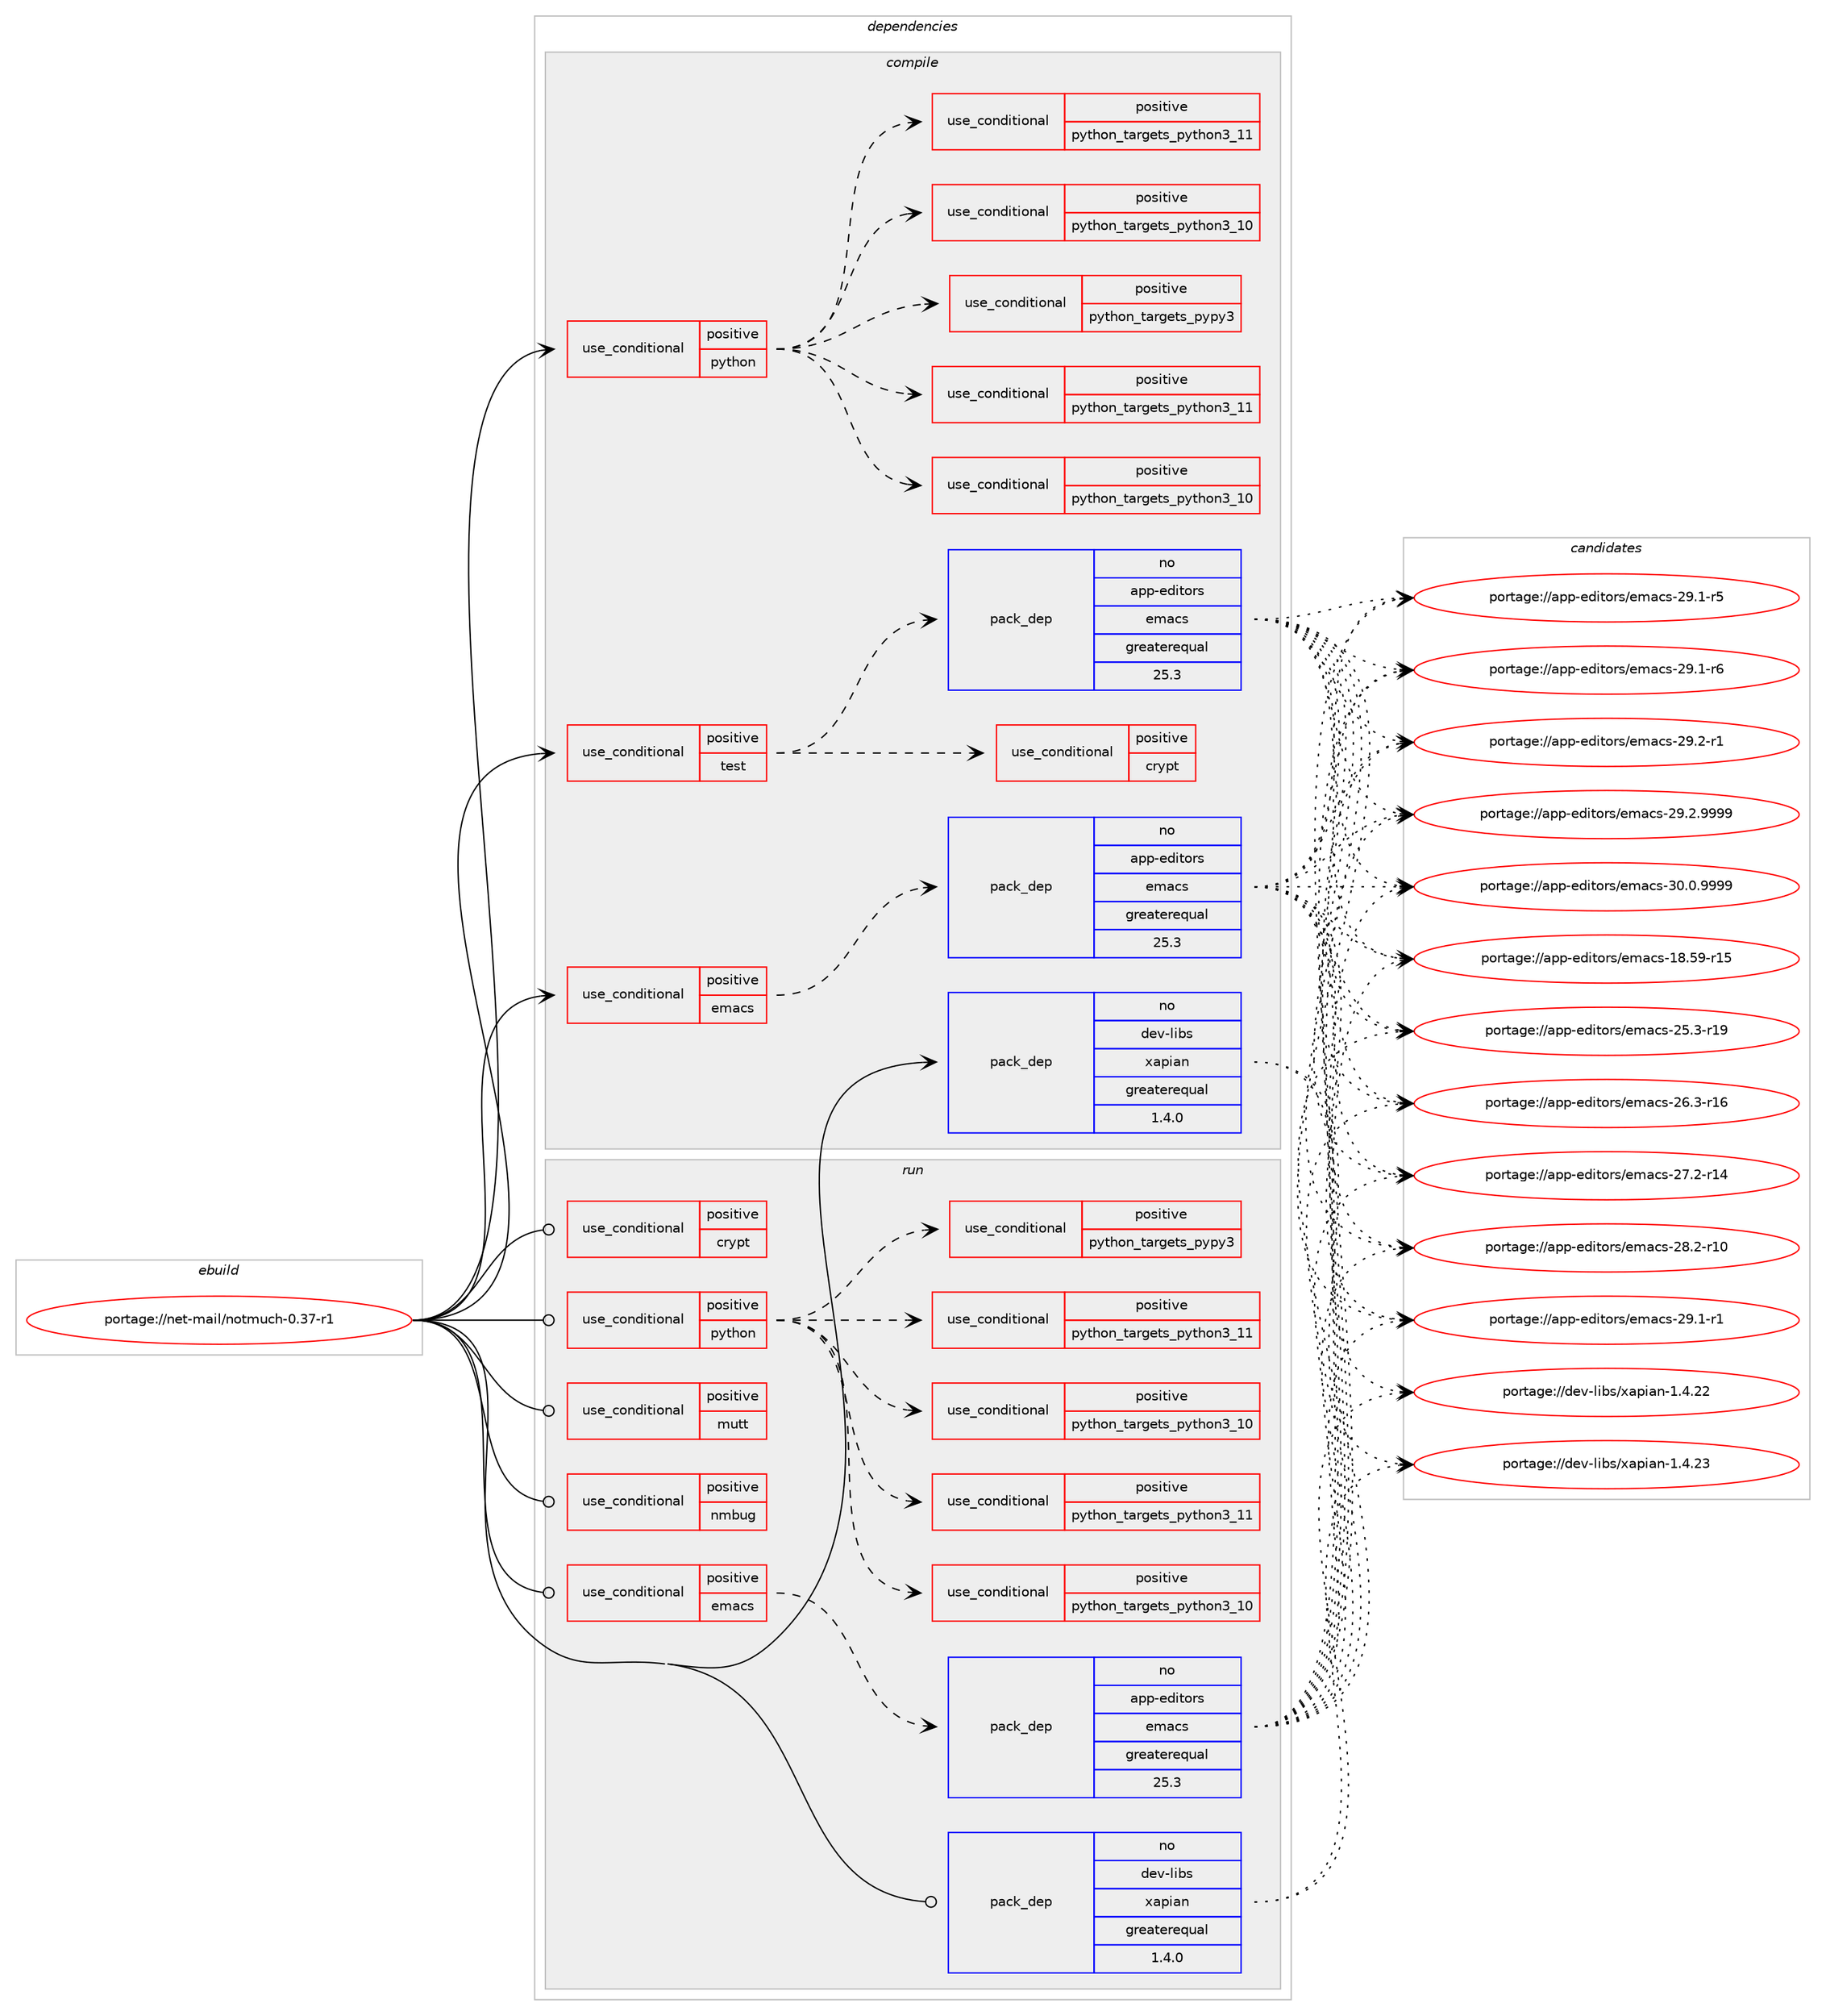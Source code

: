 digraph prolog {

# *************
# Graph options
# *************

newrank=true;
concentrate=true;
compound=true;
graph [rankdir=LR,fontname=Helvetica,fontsize=10,ranksep=1.5];#, ranksep=2.5, nodesep=0.2];
edge  [arrowhead=vee];
node  [fontname=Helvetica,fontsize=10];

# **********
# The ebuild
# **********

subgraph cluster_leftcol {
color=gray;
rank=same;
label=<<i>ebuild</i>>;
id [label="portage://net-mail/notmuch-0.37-r1", color=red, width=4, href="../net-mail/notmuch-0.37-r1.svg"];
}

# ****************
# The dependencies
# ****************

subgraph cluster_midcol {
color=gray;
label=<<i>dependencies</i>>;
subgraph cluster_compile {
fillcolor="#eeeeee";
style=filled;
label=<<i>compile</i>>;
subgraph cond4083 {
dependency6642 [label=<<TABLE BORDER="0" CELLBORDER="1" CELLSPACING="0" CELLPADDING="4"><TR><TD ROWSPAN="3" CELLPADDING="10">use_conditional</TD></TR><TR><TD>positive</TD></TR><TR><TD>emacs</TD></TR></TABLE>>, shape=none, color=red];
subgraph pack2493 {
dependency6643 [label=<<TABLE BORDER="0" CELLBORDER="1" CELLSPACING="0" CELLPADDING="4" WIDTH="220"><TR><TD ROWSPAN="6" CELLPADDING="30">pack_dep</TD></TR><TR><TD WIDTH="110">no</TD></TR><TR><TD>app-editors</TD></TR><TR><TD>emacs</TD></TR><TR><TD>greaterequal</TD></TR><TR><TD>25.3</TD></TR></TABLE>>, shape=none, color=blue];
}
dependency6642:e -> dependency6643:w [weight=20,style="dashed",arrowhead="vee"];
}
id:e -> dependency6642:w [weight=20,style="solid",arrowhead="vee"];
subgraph cond4084 {
dependency6644 [label=<<TABLE BORDER="0" CELLBORDER="1" CELLSPACING="0" CELLPADDING="4"><TR><TD ROWSPAN="3" CELLPADDING="10">use_conditional</TD></TR><TR><TD>positive</TD></TR><TR><TD>python</TD></TR></TABLE>>, shape=none, color=red];
subgraph cond4085 {
dependency6645 [label=<<TABLE BORDER="0" CELLBORDER="1" CELLSPACING="0" CELLPADDING="4"><TR><TD ROWSPAN="3" CELLPADDING="10">use_conditional</TD></TR><TR><TD>positive</TD></TR><TR><TD>python_targets_pypy3</TD></TR></TABLE>>, shape=none, color=red];
# *** BEGIN UNKNOWN DEPENDENCY TYPE (TODO) ***
# dependency6645 -> package_dependency(portage://net-mail/notmuch-0.37-r1,install,no,dev-python,pypy3,none,[,,],any_same_slot,[])
# *** END UNKNOWN DEPENDENCY TYPE (TODO) ***

}
dependency6644:e -> dependency6645:w [weight=20,style="dashed",arrowhead="vee"];
subgraph cond4086 {
dependency6646 [label=<<TABLE BORDER="0" CELLBORDER="1" CELLSPACING="0" CELLPADDING="4"><TR><TD ROWSPAN="3" CELLPADDING="10">use_conditional</TD></TR><TR><TD>positive</TD></TR><TR><TD>python_targets_python3_10</TD></TR></TABLE>>, shape=none, color=red];
# *** BEGIN UNKNOWN DEPENDENCY TYPE (TODO) ***
# dependency6646 -> package_dependency(portage://net-mail/notmuch-0.37-r1,install,no,dev-lang,python,none,[,,],[slot(3.10)],[])
# *** END UNKNOWN DEPENDENCY TYPE (TODO) ***

}
dependency6644:e -> dependency6646:w [weight=20,style="dashed",arrowhead="vee"];
subgraph cond4087 {
dependency6647 [label=<<TABLE BORDER="0" CELLBORDER="1" CELLSPACING="0" CELLPADDING="4"><TR><TD ROWSPAN="3" CELLPADDING="10">use_conditional</TD></TR><TR><TD>positive</TD></TR><TR><TD>python_targets_python3_11</TD></TR></TABLE>>, shape=none, color=red];
# *** BEGIN UNKNOWN DEPENDENCY TYPE (TODO) ***
# dependency6647 -> package_dependency(portage://net-mail/notmuch-0.37-r1,install,no,dev-lang,python,none,[,,],[slot(3.11)],[])
# *** END UNKNOWN DEPENDENCY TYPE (TODO) ***

}
dependency6644:e -> dependency6647:w [weight=20,style="dashed",arrowhead="vee"];
subgraph cond4088 {
dependency6648 [label=<<TABLE BORDER="0" CELLBORDER="1" CELLSPACING="0" CELLPADDING="4"><TR><TD ROWSPAN="3" CELLPADDING="10">use_conditional</TD></TR><TR><TD>positive</TD></TR><TR><TD>python_targets_python3_10</TD></TR></TABLE>>, shape=none, color=red];
# *** BEGIN UNKNOWN DEPENDENCY TYPE (TODO) ***
# dependency6648 -> package_dependency(portage://net-mail/notmuch-0.37-r1,install,no,dev-python,cffi,none,[,,],[],[use(optenable(python_targets_python3_10),negative),use(optenable(python_targets_python3_11),negative)])
# *** END UNKNOWN DEPENDENCY TYPE (TODO) ***

}
dependency6644:e -> dependency6648:w [weight=20,style="dashed",arrowhead="vee"];
subgraph cond4089 {
dependency6649 [label=<<TABLE BORDER="0" CELLBORDER="1" CELLSPACING="0" CELLPADDING="4"><TR><TD ROWSPAN="3" CELLPADDING="10">use_conditional</TD></TR><TR><TD>positive</TD></TR><TR><TD>python_targets_python3_11</TD></TR></TABLE>>, shape=none, color=red];
# *** BEGIN UNKNOWN DEPENDENCY TYPE (TODO) ***
# dependency6649 -> package_dependency(portage://net-mail/notmuch-0.37-r1,install,no,dev-python,cffi,none,[,,],[],[use(optenable(python_targets_python3_10),negative),use(optenable(python_targets_python3_11),negative)])
# *** END UNKNOWN DEPENDENCY TYPE (TODO) ***

}
dependency6644:e -> dependency6649:w [weight=20,style="dashed",arrowhead="vee"];
}
id:e -> dependency6644:w [weight=20,style="solid",arrowhead="vee"];
subgraph cond4090 {
dependency6650 [label=<<TABLE BORDER="0" CELLBORDER="1" CELLSPACING="0" CELLPADDING="4"><TR><TD ROWSPAN="3" CELLPADDING="10">use_conditional</TD></TR><TR><TD>positive</TD></TR><TR><TD>test</TD></TR></TABLE>>, shape=none, color=red];
subgraph pack2494 {
dependency6651 [label=<<TABLE BORDER="0" CELLBORDER="1" CELLSPACING="0" CELLPADDING="4" WIDTH="220"><TR><TD ROWSPAN="6" CELLPADDING="30">pack_dep</TD></TR><TR><TD WIDTH="110">no</TD></TR><TR><TD>app-editors</TD></TR><TR><TD>emacs</TD></TR><TR><TD>greaterequal</TD></TR><TR><TD>25.3</TD></TR></TABLE>>, shape=none, color=blue];
}
dependency6650:e -> dependency6651:w [weight=20,style="dashed",arrowhead="vee"];
# *** BEGIN UNKNOWN DEPENDENCY TYPE (TODO) ***
# dependency6650 -> package_dependency(portage://net-mail/notmuch-0.37-r1,install,no,app-misc,dtach,none,[,,],[],[])
# *** END UNKNOWN DEPENDENCY TYPE (TODO) ***

# *** BEGIN UNKNOWN DEPENDENCY TYPE (TODO) ***
# dependency6650 -> package_dependency(portage://net-mail/notmuch-0.37-r1,install,no,dev-debug,gdb,none,[,,],[],[use(enable(python),none)])
# *** END UNKNOWN DEPENDENCY TYPE (TODO) ***

subgraph cond4091 {
dependency6652 [label=<<TABLE BORDER="0" CELLBORDER="1" CELLSPACING="0" CELLPADDING="4"><TR><TD ROWSPAN="3" CELLPADDING="10">use_conditional</TD></TR><TR><TD>positive</TD></TR><TR><TD>crypt</TD></TR></TABLE>>, shape=none, color=red];
# *** BEGIN UNKNOWN DEPENDENCY TYPE (TODO) ***
# dependency6652 -> package_dependency(portage://net-mail/notmuch-0.37-r1,install,no,app-crypt,gnupg,none,[,,],[],[])
# *** END UNKNOWN DEPENDENCY TYPE (TODO) ***

# *** BEGIN UNKNOWN DEPENDENCY TYPE (TODO) ***
# dependency6652 -> package_dependency(portage://net-mail/notmuch-0.37-r1,install,no,dev-libs,openssl,none,[,,],[],[])
# *** END UNKNOWN DEPENDENCY TYPE (TODO) ***

}
dependency6650:e -> dependency6652:w [weight=20,style="dashed",arrowhead="vee"];
}
id:e -> dependency6650:w [weight=20,style="solid",arrowhead="vee"];
# *** BEGIN UNKNOWN DEPENDENCY TYPE (TODO) ***
# id -> package_dependency(portage://net-mail/notmuch-0.37-r1,install,no,dev-libs,glib,none,[,,],[],[])
# *** END UNKNOWN DEPENDENCY TYPE (TODO) ***

# *** BEGIN UNKNOWN DEPENDENCY TYPE (TODO) ***
# id -> package_dependency(portage://net-mail/notmuch-0.37-r1,install,no,dev-libs,gmime,none,[,,],[slot(3.0)],[use(enable(crypt),none)])
# *** END UNKNOWN DEPENDENCY TYPE (TODO) ***

subgraph pack2495 {
dependency6653 [label=<<TABLE BORDER="0" CELLBORDER="1" CELLSPACING="0" CELLPADDING="4" WIDTH="220"><TR><TD ROWSPAN="6" CELLPADDING="30">pack_dep</TD></TR><TR><TD WIDTH="110">no</TD></TR><TR><TD>dev-libs</TD></TR><TR><TD>xapian</TD></TR><TR><TD>greaterequal</TD></TR><TR><TD>1.4.0</TD></TR></TABLE>>, shape=none, color=blue];
}
id:e -> dependency6653:w [weight=20,style="solid",arrowhead="vee"];
# *** BEGIN UNKNOWN DEPENDENCY TYPE (TODO) ***
# id -> package_dependency(portage://net-mail/notmuch-0.37-r1,install,no,sys-libs,talloc,none,[,,],[],[])
# *** END UNKNOWN DEPENDENCY TYPE (TODO) ***

# *** BEGIN UNKNOWN DEPENDENCY TYPE (TODO) ***
# id -> package_dependency(portage://net-mail/notmuch-0.37-r1,install,no,sys-libs,zlib,none,[,,],any_same_slot,[])
# *** END UNKNOWN DEPENDENCY TYPE (TODO) ***

}
subgraph cluster_compileandrun {
fillcolor="#eeeeee";
style=filled;
label=<<i>compile and run</i>>;
}
subgraph cluster_run {
fillcolor="#eeeeee";
style=filled;
label=<<i>run</i>>;
subgraph cond4092 {
dependency6654 [label=<<TABLE BORDER="0" CELLBORDER="1" CELLSPACING="0" CELLPADDING="4"><TR><TD ROWSPAN="3" CELLPADDING="10">use_conditional</TD></TR><TR><TD>positive</TD></TR><TR><TD>crypt</TD></TR></TABLE>>, shape=none, color=red];
# *** BEGIN UNKNOWN DEPENDENCY TYPE (TODO) ***
# dependency6654 -> package_dependency(portage://net-mail/notmuch-0.37-r1,run,no,app-crypt,gnupg,none,[,,],[],[])
# *** END UNKNOWN DEPENDENCY TYPE (TODO) ***

}
id:e -> dependency6654:w [weight=20,style="solid",arrowhead="odot"];
subgraph cond4093 {
dependency6655 [label=<<TABLE BORDER="0" CELLBORDER="1" CELLSPACING="0" CELLPADDING="4"><TR><TD ROWSPAN="3" CELLPADDING="10">use_conditional</TD></TR><TR><TD>positive</TD></TR><TR><TD>emacs</TD></TR></TABLE>>, shape=none, color=red];
subgraph pack2496 {
dependency6656 [label=<<TABLE BORDER="0" CELLBORDER="1" CELLSPACING="0" CELLPADDING="4" WIDTH="220"><TR><TD ROWSPAN="6" CELLPADDING="30">pack_dep</TD></TR><TR><TD WIDTH="110">no</TD></TR><TR><TD>app-editors</TD></TR><TR><TD>emacs</TD></TR><TR><TD>greaterequal</TD></TR><TR><TD>25.3</TD></TR></TABLE>>, shape=none, color=blue];
}
dependency6655:e -> dependency6656:w [weight=20,style="dashed",arrowhead="vee"];
}
id:e -> dependency6655:w [weight=20,style="solid",arrowhead="odot"];
subgraph cond4094 {
dependency6657 [label=<<TABLE BORDER="0" CELLBORDER="1" CELLSPACING="0" CELLPADDING="4"><TR><TD ROWSPAN="3" CELLPADDING="10">use_conditional</TD></TR><TR><TD>positive</TD></TR><TR><TD>mutt</TD></TR></TABLE>>, shape=none, color=red];
# *** BEGIN UNKNOWN DEPENDENCY TYPE (TODO) ***
# dependency6657 -> package_dependency(portage://net-mail/notmuch-0.37-r1,run,no,dev-perl,File-Which,none,[,,],[],[])
# *** END UNKNOWN DEPENDENCY TYPE (TODO) ***

# *** BEGIN UNKNOWN DEPENDENCY TYPE (TODO) ***
# dependency6657 -> package_dependency(portage://net-mail/notmuch-0.37-r1,run,no,dev-perl,Mail-Box,none,[,,],[],[])
# *** END UNKNOWN DEPENDENCY TYPE (TODO) ***

# *** BEGIN UNKNOWN DEPENDENCY TYPE (TODO) ***
# dependency6657 -> package_dependency(portage://net-mail/notmuch-0.37-r1,run,no,dev-perl,MailTools,none,[,,],[],[])
# *** END UNKNOWN DEPENDENCY TYPE (TODO) ***

# *** BEGIN UNKNOWN DEPENDENCY TYPE (TODO) ***
# dependency6657 -> package_dependency(portage://net-mail/notmuch-0.37-r1,run,no,dev-perl,String-ShellQuote,none,[,,],[],[])
# *** END UNKNOWN DEPENDENCY TYPE (TODO) ***

# *** BEGIN UNKNOWN DEPENDENCY TYPE (TODO) ***
# dependency6657 -> package_dependency(portage://net-mail/notmuch-0.37-r1,run,no,dev-perl,Term-ReadLine-Gnu,none,[,,],[],[])
# *** END UNKNOWN DEPENDENCY TYPE (TODO) ***

# *** BEGIN UNKNOWN DEPENDENCY TYPE (TODO) ***
# dependency6657 -> package_dependency(portage://net-mail/notmuch-0.37-r1,run,no,virtual,perl-Digest-SHA,none,[,,],[],[])
# *** END UNKNOWN DEPENDENCY TYPE (TODO) ***

# *** BEGIN UNKNOWN DEPENDENCY TYPE (TODO) ***
# dependency6657 -> package_dependency(portage://net-mail/notmuch-0.37-r1,run,no,virtual,perl-File-Path,none,[,,],[],[])
# *** END UNKNOWN DEPENDENCY TYPE (TODO) ***

# *** BEGIN UNKNOWN DEPENDENCY TYPE (TODO) ***
# dependency6657 -> package_dependency(portage://net-mail/notmuch-0.37-r1,run,no,virtual,perl-Getopt-Long,none,[,,],[],[])
# *** END UNKNOWN DEPENDENCY TYPE (TODO) ***

# *** BEGIN UNKNOWN DEPENDENCY TYPE (TODO) ***
# dependency6657 -> package_dependency(portage://net-mail/notmuch-0.37-r1,run,no,dev-perl,Pod-Parser,none,[,,],[],[])
# *** END UNKNOWN DEPENDENCY TYPE (TODO) ***

}
id:e -> dependency6657:w [weight=20,style="solid",arrowhead="odot"];
subgraph cond4095 {
dependency6658 [label=<<TABLE BORDER="0" CELLBORDER="1" CELLSPACING="0" CELLPADDING="4"><TR><TD ROWSPAN="3" CELLPADDING="10">use_conditional</TD></TR><TR><TD>positive</TD></TR><TR><TD>nmbug</TD></TR></TABLE>>, shape=none, color=red];
# *** BEGIN UNKNOWN DEPENDENCY TYPE (TODO) ***
# dependency6658 -> package_dependency(portage://net-mail/notmuch-0.37-r1,run,no,dev-vcs,git,none,[,,],[],[])
# *** END UNKNOWN DEPENDENCY TYPE (TODO) ***

}
id:e -> dependency6658:w [weight=20,style="solid",arrowhead="odot"];
subgraph cond4096 {
dependency6659 [label=<<TABLE BORDER="0" CELLBORDER="1" CELLSPACING="0" CELLPADDING="4"><TR><TD ROWSPAN="3" CELLPADDING="10">use_conditional</TD></TR><TR><TD>positive</TD></TR><TR><TD>python</TD></TR></TABLE>>, shape=none, color=red];
subgraph cond4097 {
dependency6660 [label=<<TABLE BORDER="0" CELLBORDER="1" CELLSPACING="0" CELLPADDING="4"><TR><TD ROWSPAN="3" CELLPADDING="10">use_conditional</TD></TR><TR><TD>positive</TD></TR><TR><TD>python_targets_pypy3</TD></TR></TABLE>>, shape=none, color=red];
# *** BEGIN UNKNOWN DEPENDENCY TYPE (TODO) ***
# dependency6660 -> package_dependency(portage://net-mail/notmuch-0.37-r1,run,no,dev-python,pypy3,none,[,,],any_same_slot,[])
# *** END UNKNOWN DEPENDENCY TYPE (TODO) ***

}
dependency6659:e -> dependency6660:w [weight=20,style="dashed",arrowhead="vee"];
subgraph cond4098 {
dependency6661 [label=<<TABLE BORDER="0" CELLBORDER="1" CELLSPACING="0" CELLPADDING="4"><TR><TD ROWSPAN="3" CELLPADDING="10">use_conditional</TD></TR><TR><TD>positive</TD></TR><TR><TD>python_targets_python3_10</TD></TR></TABLE>>, shape=none, color=red];
# *** BEGIN UNKNOWN DEPENDENCY TYPE (TODO) ***
# dependency6661 -> package_dependency(portage://net-mail/notmuch-0.37-r1,run,no,dev-lang,python,none,[,,],[slot(3.10)],[])
# *** END UNKNOWN DEPENDENCY TYPE (TODO) ***

}
dependency6659:e -> dependency6661:w [weight=20,style="dashed",arrowhead="vee"];
subgraph cond4099 {
dependency6662 [label=<<TABLE BORDER="0" CELLBORDER="1" CELLSPACING="0" CELLPADDING="4"><TR><TD ROWSPAN="3" CELLPADDING="10">use_conditional</TD></TR><TR><TD>positive</TD></TR><TR><TD>python_targets_python3_11</TD></TR></TABLE>>, shape=none, color=red];
# *** BEGIN UNKNOWN DEPENDENCY TYPE (TODO) ***
# dependency6662 -> package_dependency(portage://net-mail/notmuch-0.37-r1,run,no,dev-lang,python,none,[,,],[slot(3.11)],[])
# *** END UNKNOWN DEPENDENCY TYPE (TODO) ***

}
dependency6659:e -> dependency6662:w [weight=20,style="dashed",arrowhead="vee"];
subgraph cond4100 {
dependency6663 [label=<<TABLE BORDER="0" CELLBORDER="1" CELLSPACING="0" CELLPADDING="4"><TR><TD ROWSPAN="3" CELLPADDING="10">use_conditional</TD></TR><TR><TD>positive</TD></TR><TR><TD>python_targets_python3_10</TD></TR></TABLE>>, shape=none, color=red];
# *** BEGIN UNKNOWN DEPENDENCY TYPE (TODO) ***
# dependency6663 -> package_dependency(portage://net-mail/notmuch-0.37-r1,run,no,dev-python,cffi,none,[,,],[],[use(optenable(python_targets_python3_10),negative),use(optenable(python_targets_python3_11),negative)])
# *** END UNKNOWN DEPENDENCY TYPE (TODO) ***

}
dependency6659:e -> dependency6663:w [weight=20,style="dashed",arrowhead="vee"];
subgraph cond4101 {
dependency6664 [label=<<TABLE BORDER="0" CELLBORDER="1" CELLSPACING="0" CELLPADDING="4"><TR><TD ROWSPAN="3" CELLPADDING="10">use_conditional</TD></TR><TR><TD>positive</TD></TR><TR><TD>python_targets_python3_11</TD></TR></TABLE>>, shape=none, color=red];
# *** BEGIN UNKNOWN DEPENDENCY TYPE (TODO) ***
# dependency6664 -> package_dependency(portage://net-mail/notmuch-0.37-r1,run,no,dev-python,cffi,none,[,,],[],[use(optenable(python_targets_python3_10),negative),use(optenable(python_targets_python3_11),negative)])
# *** END UNKNOWN DEPENDENCY TYPE (TODO) ***

}
dependency6659:e -> dependency6664:w [weight=20,style="dashed",arrowhead="vee"];
}
id:e -> dependency6659:w [weight=20,style="solid",arrowhead="odot"];
# *** BEGIN UNKNOWN DEPENDENCY TYPE (TODO) ***
# id -> package_dependency(portage://net-mail/notmuch-0.37-r1,run,no,dev-libs,glib,none,[,,],[],[])
# *** END UNKNOWN DEPENDENCY TYPE (TODO) ***

# *** BEGIN UNKNOWN DEPENDENCY TYPE (TODO) ***
# id -> package_dependency(portage://net-mail/notmuch-0.37-r1,run,no,dev-libs,gmime,none,[,,],[slot(3.0)],[use(enable(crypt),none)])
# *** END UNKNOWN DEPENDENCY TYPE (TODO) ***

subgraph pack2497 {
dependency6665 [label=<<TABLE BORDER="0" CELLBORDER="1" CELLSPACING="0" CELLPADDING="4" WIDTH="220"><TR><TD ROWSPAN="6" CELLPADDING="30">pack_dep</TD></TR><TR><TD WIDTH="110">no</TD></TR><TR><TD>dev-libs</TD></TR><TR><TD>xapian</TD></TR><TR><TD>greaterequal</TD></TR><TR><TD>1.4.0</TD></TR></TABLE>>, shape=none, color=blue];
}
id:e -> dependency6665:w [weight=20,style="solid",arrowhead="odot"];
# *** BEGIN UNKNOWN DEPENDENCY TYPE (TODO) ***
# id -> package_dependency(portage://net-mail/notmuch-0.37-r1,run,no,sys-libs,talloc,none,[,,],[],[])
# *** END UNKNOWN DEPENDENCY TYPE (TODO) ***

# *** BEGIN UNKNOWN DEPENDENCY TYPE (TODO) ***
# id -> package_dependency(portage://net-mail/notmuch-0.37-r1,run,no,sys-libs,zlib,none,[,,],any_same_slot,[])
# *** END UNKNOWN DEPENDENCY TYPE (TODO) ***

}
}

# **************
# The candidates
# **************

subgraph cluster_choices {
rank=same;
color=gray;
label=<<i>candidates</i>>;

subgraph choice2493 {
color=black;
nodesep=1;
choice9711211245101100105116111114115471011099799115454956465357451144953 [label="portage://app-editors/emacs-18.59-r15", color=red, width=4,href="../app-editors/emacs-18.59-r15.svg"];
choice97112112451011001051161111141154710110997991154550534651451144957 [label="portage://app-editors/emacs-25.3-r19", color=red, width=4,href="../app-editors/emacs-25.3-r19.svg"];
choice97112112451011001051161111141154710110997991154550544651451144954 [label="portage://app-editors/emacs-26.3-r16", color=red, width=4,href="../app-editors/emacs-26.3-r16.svg"];
choice97112112451011001051161111141154710110997991154550554650451144952 [label="portage://app-editors/emacs-27.2-r14", color=red, width=4,href="../app-editors/emacs-27.2-r14.svg"];
choice97112112451011001051161111141154710110997991154550564650451144948 [label="portage://app-editors/emacs-28.2-r10", color=red, width=4,href="../app-editors/emacs-28.2-r10.svg"];
choice971121124510110010511611111411547101109979911545505746494511449 [label="portage://app-editors/emacs-29.1-r1", color=red, width=4,href="../app-editors/emacs-29.1-r1.svg"];
choice971121124510110010511611111411547101109979911545505746494511453 [label="portage://app-editors/emacs-29.1-r5", color=red, width=4,href="../app-editors/emacs-29.1-r5.svg"];
choice971121124510110010511611111411547101109979911545505746494511454 [label="portage://app-editors/emacs-29.1-r6", color=red, width=4,href="../app-editors/emacs-29.1-r6.svg"];
choice971121124510110010511611111411547101109979911545505746504511449 [label="portage://app-editors/emacs-29.2-r1", color=red, width=4,href="../app-editors/emacs-29.2-r1.svg"];
choice971121124510110010511611111411547101109979911545505746504657575757 [label="portage://app-editors/emacs-29.2.9999", color=red, width=4,href="../app-editors/emacs-29.2.9999.svg"];
choice971121124510110010511611111411547101109979911545514846484657575757 [label="portage://app-editors/emacs-30.0.9999", color=red, width=4,href="../app-editors/emacs-30.0.9999.svg"];
dependency6643:e -> choice9711211245101100105116111114115471011099799115454956465357451144953:w [style=dotted,weight="100"];
dependency6643:e -> choice97112112451011001051161111141154710110997991154550534651451144957:w [style=dotted,weight="100"];
dependency6643:e -> choice97112112451011001051161111141154710110997991154550544651451144954:w [style=dotted,weight="100"];
dependency6643:e -> choice97112112451011001051161111141154710110997991154550554650451144952:w [style=dotted,weight="100"];
dependency6643:e -> choice97112112451011001051161111141154710110997991154550564650451144948:w [style=dotted,weight="100"];
dependency6643:e -> choice971121124510110010511611111411547101109979911545505746494511449:w [style=dotted,weight="100"];
dependency6643:e -> choice971121124510110010511611111411547101109979911545505746494511453:w [style=dotted,weight="100"];
dependency6643:e -> choice971121124510110010511611111411547101109979911545505746494511454:w [style=dotted,weight="100"];
dependency6643:e -> choice971121124510110010511611111411547101109979911545505746504511449:w [style=dotted,weight="100"];
dependency6643:e -> choice971121124510110010511611111411547101109979911545505746504657575757:w [style=dotted,weight="100"];
dependency6643:e -> choice971121124510110010511611111411547101109979911545514846484657575757:w [style=dotted,weight="100"];
}
subgraph choice2494 {
color=black;
nodesep=1;
choice9711211245101100105116111114115471011099799115454956465357451144953 [label="portage://app-editors/emacs-18.59-r15", color=red, width=4,href="../app-editors/emacs-18.59-r15.svg"];
choice97112112451011001051161111141154710110997991154550534651451144957 [label="portage://app-editors/emacs-25.3-r19", color=red, width=4,href="../app-editors/emacs-25.3-r19.svg"];
choice97112112451011001051161111141154710110997991154550544651451144954 [label="portage://app-editors/emacs-26.3-r16", color=red, width=4,href="../app-editors/emacs-26.3-r16.svg"];
choice97112112451011001051161111141154710110997991154550554650451144952 [label="portage://app-editors/emacs-27.2-r14", color=red, width=4,href="../app-editors/emacs-27.2-r14.svg"];
choice97112112451011001051161111141154710110997991154550564650451144948 [label="portage://app-editors/emacs-28.2-r10", color=red, width=4,href="../app-editors/emacs-28.2-r10.svg"];
choice971121124510110010511611111411547101109979911545505746494511449 [label="portage://app-editors/emacs-29.1-r1", color=red, width=4,href="../app-editors/emacs-29.1-r1.svg"];
choice971121124510110010511611111411547101109979911545505746494511453 [label="portage://app-editors/emacs-29.1-r5", color=red, width=4,href="../app-editors/emacs-29.1-r5.svg"];
choice971121124510110010511611111411547101109979911545505746494511454 [label="portage://app-editors/emacs-29.1-r6", color=red, width=4,href="../app-editors/emacs-29.1-r6.svg"];
choice971121124510110010511611111411547101109979911545505746504511449 [label="portage://app-editors/emacs-29.2-r1", color=red, width=4,href="../app-editors/emacs-29.2-r1.svg"];
choice971121124510110010511611111411547101109979911545505746504657575757 [label="portage://app-editors/emacs-29.2.9999", color=red, width=4,href="../app-editors/emacs-29.2.9999.svg"];
choice971121124510110010511611111411547101109979911545514846484657575757 [label="portage://app-editors/emacs-30.0.9999", color=red, width=4,href="../app-editors/emacs-30.0.9999.svg"];
dependency6651:e -> choice9711211245101100105116111114115471011099799115454956465357451144953:w [style=dotted,weight="100"];
dependency6651:e -> choice97112112451011001051161111141154710110997991154550534651451144957:w [style=dotted,weight="100"];
dependency6651:e -> choice97112112451011001051161111141154710110997991154550544651451144954:w [style=dotted,weight="100"];
dependency6651:e -> choice97112112451011001051161111141154710110997991154550554650451144952:w [style=dotted,weight="100"];
dependency6651:e -> choice97112112451011001051161111141154710110997991154550564650451144948:w [style=dotted,weight="100"];
dependency6651:e -> choice971121124510110010511611111411547101109979911545505746494511449:w [style=dotted,weight="100"];
dependency6651:e -> choice971121124510110010511611111411547101109979911545505746494511453:w [style=dotted,weight="100"];
dependency6651:e -> choice971121124510110010511611111411547101109979911545505746494511454:w [style=dotted,weight="100"];
dependency6651:e -> choice971121124510110010511611111411547101109979911545505746504511449:w [style=dotted,weight="100"];
dependency6651:e -> choice971121124510110010511611111411547101109979911545505746504657575757:w [style=dotted,weight="100"];
dependency6651:e -> choice971121124510110010511611111411547101109979911545514846484657575757:w [style=dotted,weight="100"];
}
subgraph choice2495 {
color=black;
nodesep=1;
choice100101118451081059811547120971121059711045494652465050 [label="portage://dev-libs/xapian-1.4.22", color=red, width=4,href="../dev-libs/xapian-1.4.22.svg"];
choice100101118451081059811547120971121059711045494652465051 [label="portage://dev-libs/xapian-1.4.23", color=red, width=4,href="../dev-libs/xapian-1.4.23.svg"];
dependency6653:e -> choice100101118451081059811547120971121059711045494652465050:w [style=dotted,weight="100"];
dependency6653:e -> choice100101118451081059811547120971121059711045494652465051:w [style=dotted,weight="100"];
}
subgraph choice2496 {
color=black;
nodesep=1;
choice9711211245101100105116111114115471011099799115454956465357451144953 [label="portage://app-editors/emacs-18.59-r15", color=red, width=4,href="../app-editors/emacs-18.59-r15.svg"];
choice97112112451011001051161111141154710110997991154550534651451144957 [label="portage://app-editors/emacs-25.3-r19", color=red, width=4,href="../app-editors/emacs-25.3-r19.svg"];
choice97112112451011001051161111141154710110997991154550544651451144954 [label="portage://app-editors/emacs-26.3-r16", color=red, width=4,href="../app-editors/emacs-26.3-r16.svg"];
choice97112112451011001051161111141154710110997991154550554650451144952 [label="portage://app-editors/emacs-27.2-r14", color=red, width=4,href="../app-editors/emacs-27.2-r14.svg"];
choice97112112451011001051161111141154710110997991154550564650451144948 [label="portage://app-editors/emacs-28.2-r10", color=red, width=4,href="../app-editors/emacs-28.2-r10.svg"];
choice971121124510110010511611111411547101109979911545505746494511449 [label="portage://app-editors/emacs-29.1-r1", color=red, width=4,href="../app-editors/emacs-29.1-r1.svg"];
choice971121124510110010511611111411547101109979911545505746494511453 [label="portage://app-editors/emacs-29.1-r5", color=red, width=4,href="../app-editors/emacs-29.1-r5.svg"];
choice971121124510110010511611111411547101109979911545505746494511454 [label="portage://app-editors/emacs-29.1-r6", color=red, width=4,href="../app-editors/emacs-29.1-r6.svg"];
choice971121124510110010511611111411547101109979911545505746504511449 [label="portage://app-editors/emacs-29.2-r1", color=red, width=4,href="../app-editors/emacs-29.2-r1.svg"];
choice971121124510110010511611111411547101109979911545505746504657575757 [label="portage://app-editors/emacs-29.2.9999", color=red, width=4,href="../app-editors/emacs-29.2.9999.svg"];
choice971121124510110010511611111411547101109979911545514846484657575757 [label="portage://app-editors/emacs-30.0.9999", color=red, width=4,href="../app-editors/emacs-30.0.9999.svg"];
dependency6656:e -> choice9711211245101100105116111114115471011099799115454956465357451144953:w [style=dotted,weight="100"];
dependency6656:e -> choice97112112451011001051161111141154710110997991154550534651451144957:w [style=dotted,weight="100"];
dependency6656:e -> choice97112112451011001051161111141154710110997991154550544651451144954:w [style=dotted,weight="100"];
dependency6656:e -> choice97112112451011001051161111141154710110997991154550554650451144952:w [style=dotted,weight="100"];
dependency6656:e -> choice97112112451011001051161111141154710110997991154550564650451144948:w [style=dotted,weight="100"];
dependency6656:e -> choice971121124510110010511611111411547101109979911545505746494511449:w [style=dotted,weight="100"];
dependency6656:e -> choice971121124510110010511611111411547101109979911545505746494511453:w [style=dotted,weight="100"];
dependency6656:e -> choice971121124510110010511611111411547101109979911545505746494511454:w [style=dotted,weight="100"];
dependency6656:e -> choice971121124510110010511611111411547101109979911545505746504511449:w [style=dotted,weight="100"];
dependency6656:e -> choice971121124510110010511611111411547101109979911545505746504657575757:w [style=dotted,weight="100"];
dependency6656:e -> choice971121124510110010511611111411547101109979911545514846484657575757:w [style=dotted,weight="100"];
}
subgraph choice2497 {
color=black;
nodesep=1;
choice100101118451081059811547120971121059711045494652465050 [label="portage://dev-libs/xapian-1.4.22", color=red, width=4,href="../dev-libs/xapian-1.4.22.svg"];
choice100101118451081059811547120971121059711045494652465051 [label="portage://dev-libs/xapian-1.4.23", color=red, width=4,href="../dev-libs/xapian-1.4.23.svg"];
dependency6665:e -> choice100101118451081059811547120971121059711045494652465050:w [style=dotted,weight="100"];
dependency6665:e -> choice100101118451081059811547120971121059711045494652465051:w [style=dotted,weight="100"];
}
}

}
